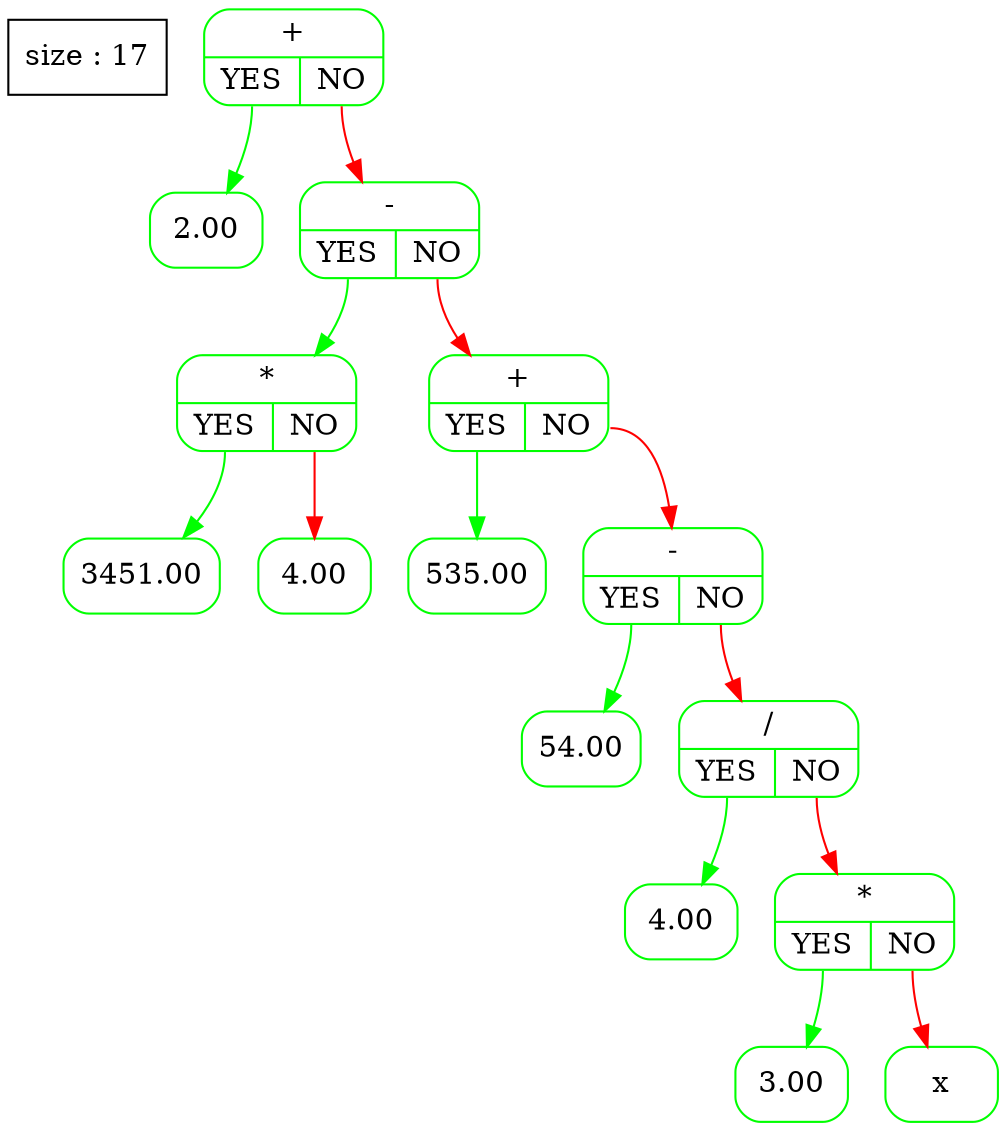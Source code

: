 digraph G {                
  tree [shape=box ; stryle=rounded ; label="size : 17"];                
  edge [color=black];                
  node [shape=record ; style=rounded ; color=green];
14353584 [label="{+|{<YES> YES|<NO> NO}}"];
14358232 [label="{2.00}"];
14353744 [label="{-|{<YES> YES|<NO> NO}}"];
14353664 [label="{*|{<YES> YES|<NO> NO}}"];
14353624 [label="{3451.00}"];
14353704 [label="{4.00}"];
14364152 [label="{+|{<YES> YES|<NO> NO}}"];
14353784 [label="{535.00}"];
14364272 [label="{-|{<YES> YES|<NO> NO}}"];
14364232 [label="{54.00}"];
14364400 [label="{/|{<YES> YES|<NO> NO}}"];
14358184 [label="{4.00}"];
14364480 [label="{*|{<YES> YES|<NO> NO}}"];
14364440 [label="{3.00}"];
14363216 [label="{x}"];
14353584:<YES> -> 14358232 [color=green];
14353584:<NO> -> 14353744 [color=red];
14353744:<YES> -> 14353664 [color=green];
14353664:<YES> -> 14353624 [color=green];
14353664:<NO> -> 14353704 [color=red];
14353744:<NO> -> 14364152 [color=red];
14364152:<YES> -> 14353784 [color=green];
14364152:<NO> -> 14364272 [color=red];
14364272:<YES> -> 14364232 [color=green];
14364272:<NO> -> 14364400 [color=red];
14364400:<YES> -> 14358184 [color=green];
14364400:<NO> -> 14364480 [color=red];
14364480:<YES> -> 14364440 [color=green];
14364480:<NO> -> 14363216 [color=red];
}